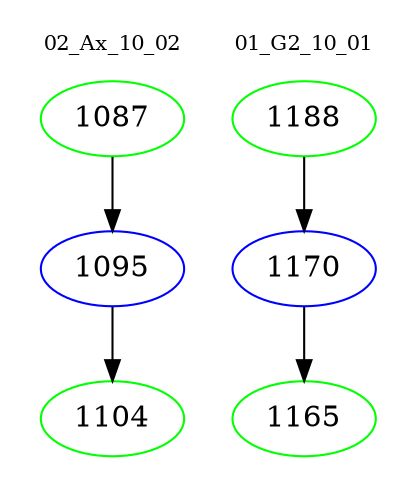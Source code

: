 digraph{
subgraph cluster_0 {
color = white
label = "02_Ax_10_02";
fontsize=10;
T0_1087 [label="1087", color="green"]
T0_1087 -> T0_1095 [color="black"]
T0_1095 [label="1095", color="blue"]
T0_1095 -> T0_1104 [color="black"]
T0_1104 [label="1104", color="green"]
}
subgraph cluster_1 {
color = white
label = "01_G2_10_01";
fontsize=10;
T1_1188 [label="1188", color="green"]
T1_1188 -> T1_1170 [color="black"]
T1_1170 [label="1170", color="blue"]
T1_1170 -> T1_1165 [color="black"]
T1_1165 [label="1165", color="green"]
}
}
